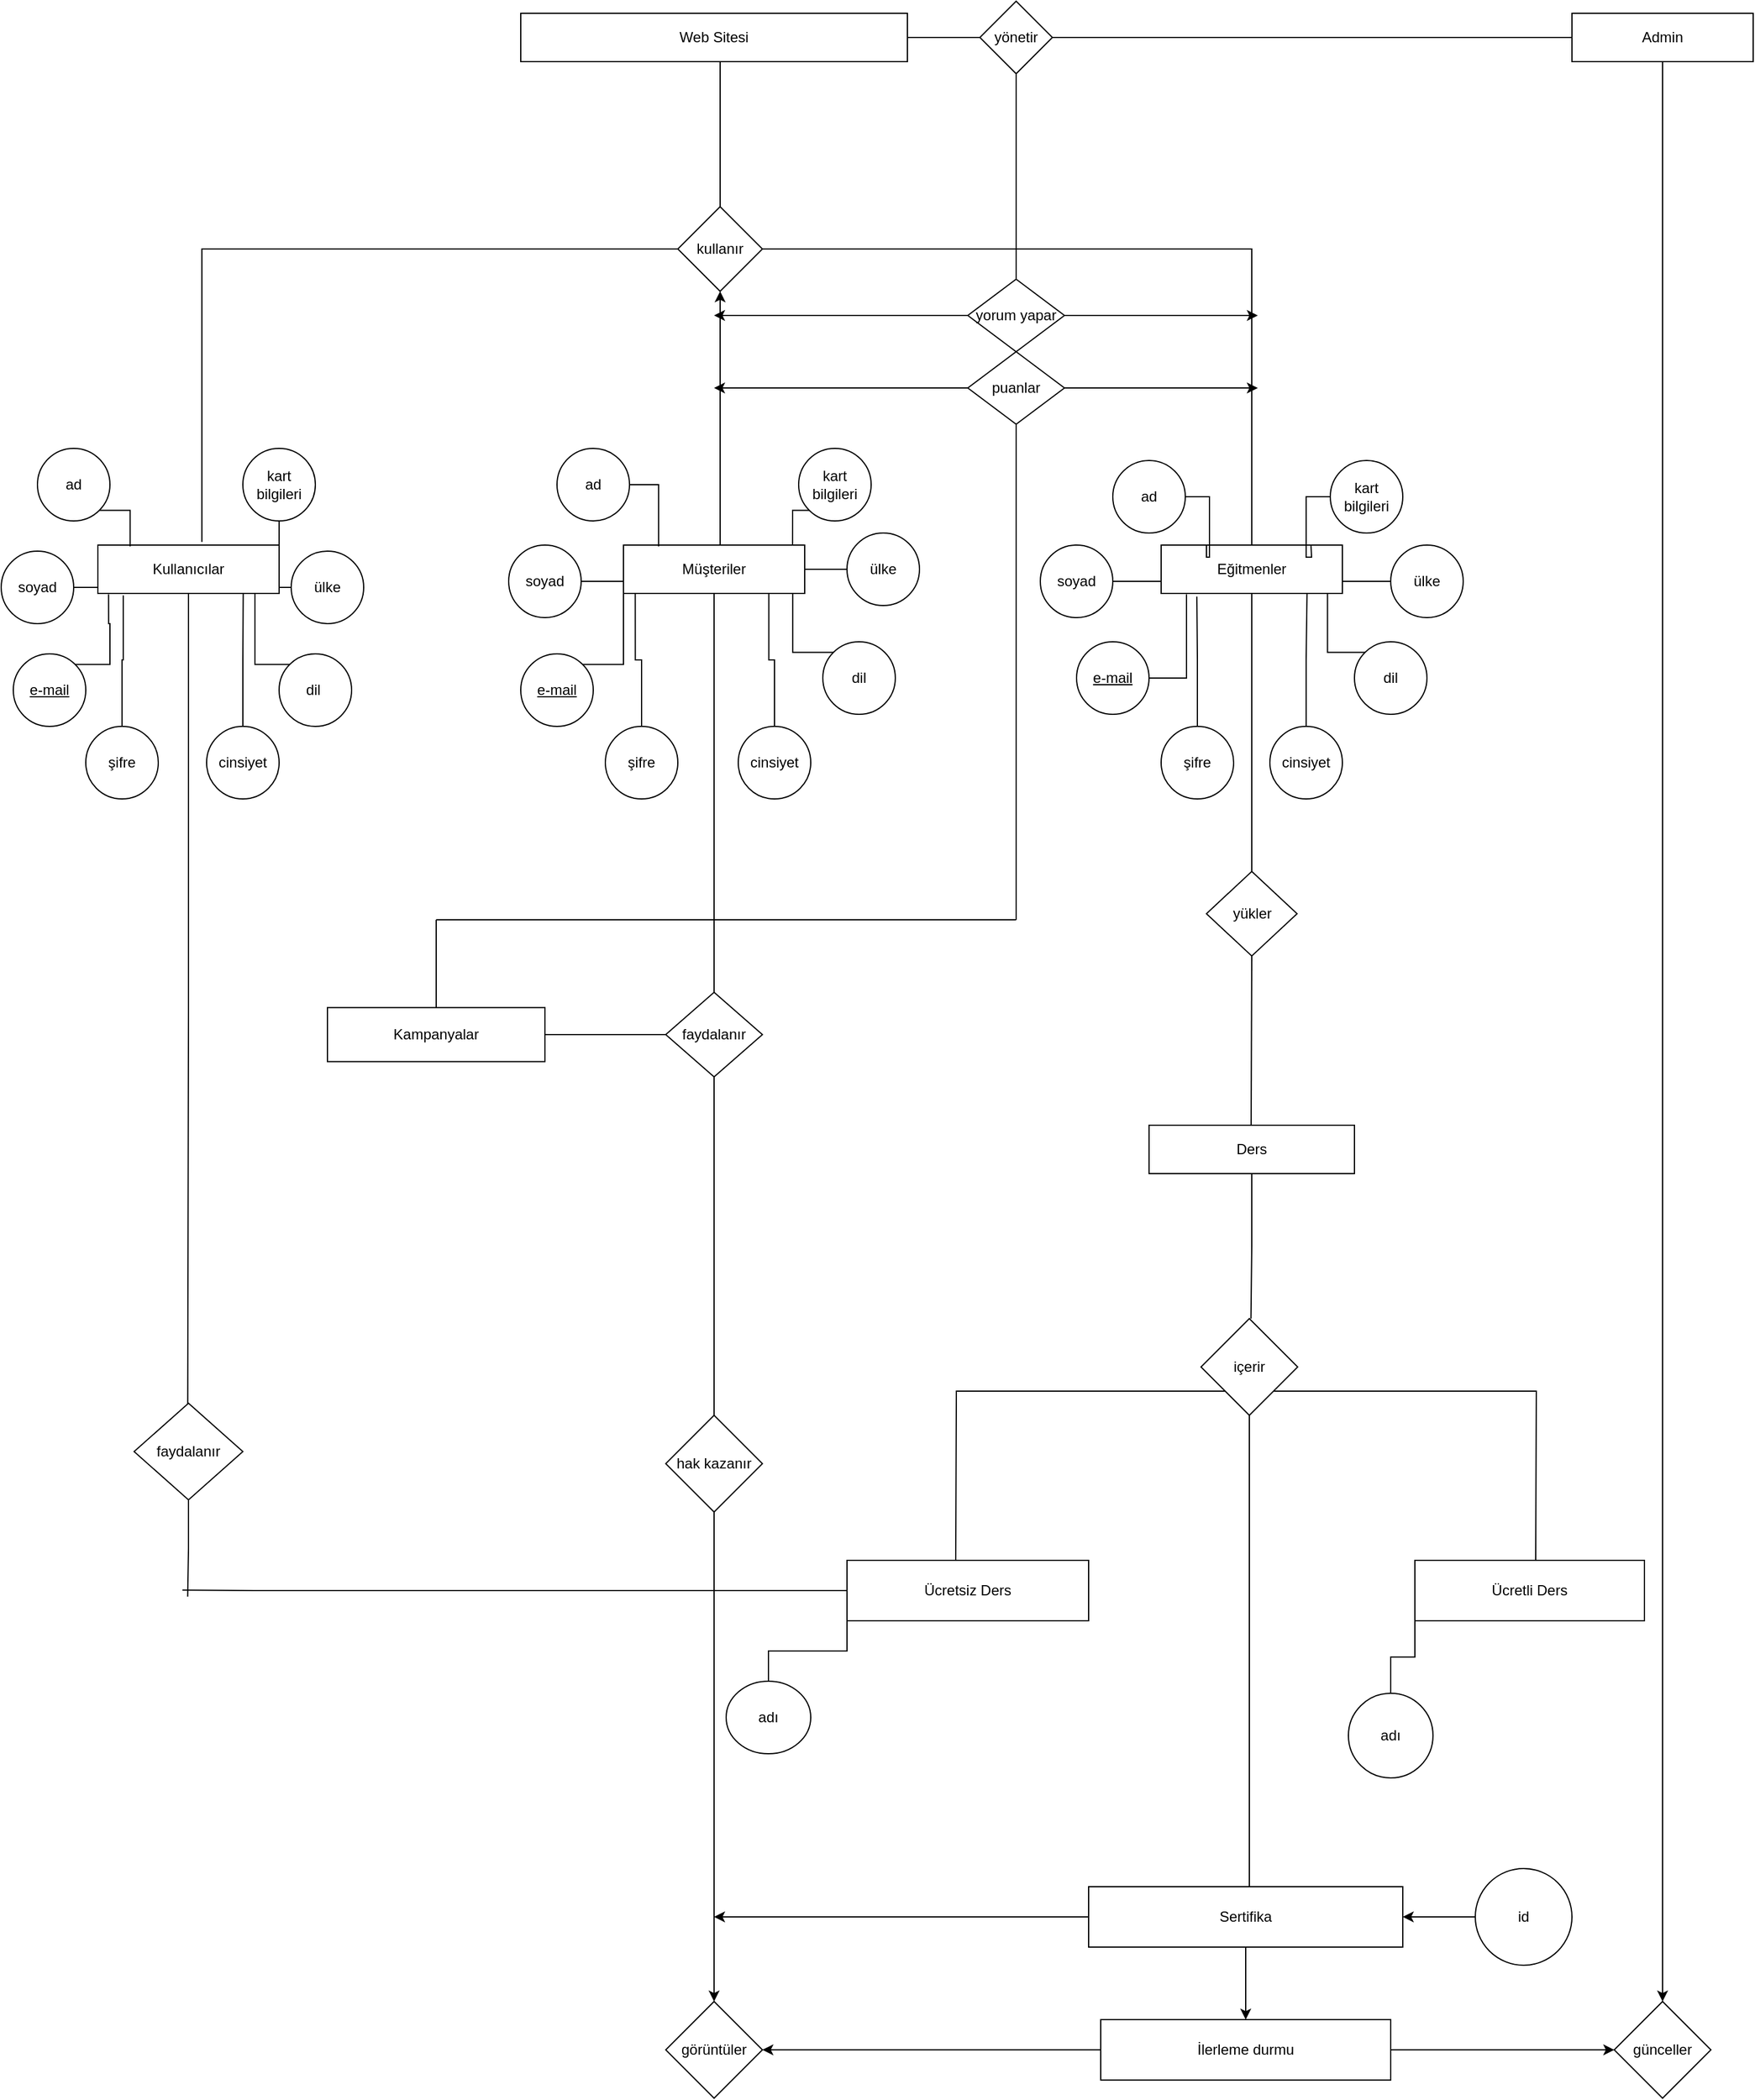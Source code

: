 <mxfile version="13.9.9" type="device"><diagram id="-FmPJ9ZBHd6yRmPPyR4k" name="Sayfa -1"><mxGraphModel dx="2048" dy="714" grid="1" gridSize="10" guides="1" tooltips="1" connect="1" arrows="1" fold="1" page="1" pageScale="1" pageWidth="827" pageHeight="1169" math="0" shadow="0"><root><mxCell id="0"/><mxCell id="1" parent="0"/><mxCell id="AMA7hRHwxTgWMhWLbvZP-1" value="Web Sitesi" style="rounded=0;whiteSpace=wrap;html=1;" parent="1" vertex="1"><mxGeometry x="-80" y="80" width="150" height="40" as="geometry"/></mxCell><mxCell id="AMA7hRHwxTgWMhWLbvZP-7" style="edgeStyle=orthogonalEdgeStyle;rounded=0;orthogonalLoop=1;jettySize=auto;html=1;entryX=0;entryY=0.5;entryDx=0;entryDy=0;endArrow=none;endFill=0;startArrow=none;" parent="1" source="AMA7hRHwxTgWMhWLbvZP-8" target="AMA7hRHwxTgWMhWLbvZP-3" edge="1"><mxGeometry relative="1" as="geometry"/></mxCell><mxCell id="AMA7hRHwxTgWMhWLbvZP-11" style="edgeStyle=orthogonalEdgeStyle;rounded=0;orthogonalLoop=1;jettySize=auto;html=1;exitX=0.5;exitY=1;exitDx=0;exitDy=0;entryX=0.5;entryY=0;entryDx=0;entryDy=0;endArrow=none;endFill=0;" parent="1" source="AMA7hRHwxTgWMhWLbvZP-2" target="AMA7hRHwxTgWMhWLbvZP-10" edge="1"><mxGeometry relative="1" as="geometry"><Array as="points"><mxPoint x="-35" y="120"/><mxPoint x="-35" y="240"/></Array></mxGeometry></mxCell><mxCell id="AMA7hRHwxTgWMhWLbvZP-2" value="Web Sitesi" style="rounded=0;whiteSpace=wrap;html=1;" parent="1" vertex="1"><mxGeometry x="-200" y="80" width="320" height="40" as="geometry"/></mxCell><mxCell id="9foGh9mRJdXLvg1VFtU8-38" style="edgeStyle=orthogonalEdgeStyle;rounded=0;orthogonalLoop=1;jettySize=auto;html=1;" edge="1" parent="1" source="AMA7hRHwxTgWMhWLbvZP-3" target="9foGh9mRJdXLvg1VFtU8-33"><mxGeometry relative="1" as="geometry"/></mxCell><mxCell id="AMA7hRHwxTgWMhWLbvZP-3" value="Admin" style="rounded=0;whiteSpace=wrap;html=1;" parent="1" vertex="1"><mxGeometry x="670" y="80" width="150" height="40" as="geometry"/></mxCell><mxCell id="Mz1BMYHeuE7ar7I1aegM-18" style="edgeStyle=orthogonalEdgeStyle;rounded=0;orthogonalLoop=1;jettySize=auto;html=1;exitX=0.5;exitY=1;exitDx=0;exitDy=0;endArrow=none;endFill=0;" parent="1" source="AMA7hRHwxTgWMhWLbvZP-4" edge="1"><mxGeometry relative="1" as="geometry"><mxPoint x="-475.667" y="1250" as="targetPoint"/></mxGeometry></mxCell><mxCell id="AMA7hRHwxTgWMhWLbvZP-4" value="Kullanıcılar" style="rounded=0;whiteSpace=wrap;html=1;" parent="1" vertex="1"><mxGeometry x="-550" y="520" width="150" height="40" as="geometry"/></mxCell><mxCell id="9foGh9mRJdXLvg1VFtU8-15" style="edgeStyle=orthogonalEdgeStyle;rounded=0;orthogonalLoop=1;jettySize=auto;html=1;entryX=0.5;entryY=1;entryDx=0;entryDy=0;" edge="1" parent="1" source="AMA7hRHwxTgWMhWLbvZP-5" target="AMA7hRHwxTgWMhWLbvZP-10"><mxGeometry relative="1" as="geometry"><mxPoint x="-40" y="320" as="targetPoint"/><Array as="points"><mxPoint x="-35" y="340"/><mxPoint x="-35" y="340"/></Array></mxGeometry></mxCell><mxCell id="AMA7hRHwxTgWMhWLbvZP-5" value="Müşteriler" style="rounded=0;whiteSpace=wrap;html=1;" parent="1" vertex="1"><mxGeometry x="-115" y="520" width="150" height="40" as="geometry"/></mxCell><mxCell id="AMA7hRHwxTgWMhWLbvZP-77" style="edgeStyle=orthogonalEdgeStyle;rounded=0;orthogonalLoop=1;jettySize=auto;html=1;exitX=0.5;exitY=1;exitDx=0;exitDy=0;entryX=0.5;entryY=0;entryDx=0;entryDy=0;endArrow=none;endFill=0;" parent="1" source="AMA7hRHwxTgWMhWLbvZP-6" target="AMA7hRHwxTgWMhWLbvZP-75" edge="1"><mxGeometry relative="1" as="geometry"/></mxCell><mxCell id="AMA7hRHwxTgWMhWLbvZP-6" value="Eğitmenler" style="rounded=0;whiteSpace=wrap;html=1;" parent="1" vertex="1"><mxGeometry x="330" y="520" width="150" height="40" as="geometry"/></mxCell><mxCell id="AMA7hRHwxTgWMhWLbvZP-13" style="edgeStyle=orthogonalEdgeStyle;rounded=0;orthogonalLoop=1;jettySize=auto;html=1;exitX=0;exitY=0.5;exitDx=0;exitDy=0;endArrow=none;endFill=0;entryX=0.574;entryY=-0.065;entryDx=0;entryDy=0;entryPerimeter=0;" parent="1" source="AMA7hRHwxTgWMhWLbvZP-10" target="AMA7hRHwxTgWMhWLbvZP-4" edge="1"><mxGeometry relative="1" as="geometry"><mxPoint x="-400" y="274.588" as="targetPoint"/></mxGeometry></mxCell><mxCell id="AMA7hRHwxTgWMhWLbvZP-14" style="edgeStyle=orthogonalEdgeStyle;rounded=0;orthogonalLoop=1;jettySize=auto;html=1;exitX=1;exitY=0.5;exitDx=0;exitDy=0;endArrow=none;endFill=0;entryX=0.5;entryY=0;entryDx=0;entryDy=0;" parent="1" source="AMA7hRHwxTgWMhWLbvZP-10" target="AMA7hRHwxTgWMhWLbvZP-6" edge="1"><mxGeometry relative="1" as="geometry"><mxPoint x="320" y="274.588" as="targetPoint"/></mxGeometry></mxCell><mxCell id="AMA7hRHwxTgWMhWLbvZP-10" value="kullanır" style="rhombus;whiteSpace=wrap;html=1;" parent="1" vertex="1"><mxGeometry x="-70" y="240" width="70" height="70" as="geometry"/></mxCell><mxCell id="hRAcn5rOrg0rx7Gjw9fW-7" style="edgeStyle=orthogonalEdgeStyle;rounded=0;orthogonalLoop=1;jettySize=auto;html=1;endArrow=none;endFill=0;" parent="1" source="AMA7hRHwxTgWMhWLbvZP-8" edge="1"><mxGeometry relative="1" as="geometry"><mxPoint x="210" y="830" as="targetPoint"/><Array as="points"><mxPoint x="210" y="790"/><mxPoint x="210" y="790"/></Array></mxGeometry></mxCell><mxCell id="AMA7hRHwxTgWMhWLbvZP-8" value="yönetir" style="rhombus;whiteSpace=wrap;html=1;" parent="1" vertex="1"><mxGeometry x="180" y="70" width="60" height="60" as="geometry"/></mxCell><mxCell id="AMA7hRHwxTgWMhWLbvZP-15" value="" style="edgeStyle=orthogonalEdgeStyle;rounded=0;orthogonalLoop=1;jettySize=auto;html=1;entryX=0;entryY=0.5;entryDx=0;entryDy=0;endArrow=none;endFill=0;" parent="1" source="AMA7hRHwxTgWMhWLbvZP-2" target="AMA7hRHwxTgWMhWLbvZP-8" edge="1"><mxGeometry relative="1" as="geometry"><mxPoint x="120" y="100" as="sourcePoint"/><mxPoint x="600" y="100" as="targetPoint"/></mxGeometry></mxCell><mxCell id="AMA7hRHwxTgWMhWLbvZP-25" style="edgeStyle=orthogonalEdgeStyle;rounded=0;orthogonalLoop=1;jettySize=auto;html=1;exitX=1;exitY=1;exitDx=0;exitDy=0;entryX=0.178;entryY=0.029;entryDx=0;entryDy=0;entryPerimeter=0;endArrow=none;endFill=0;" parent="1" source="AMA7hRHwxTgWMhWLbvZP-16" target="AMA7hRHwxTgWMhWLbvZP-4" edge="1"><mxGeometry relative="1" as="geometry"/></mxCell><mxCell id="AMA7hRHwxTgWMhWLbvZP-16" value="ad" style="ellipse;whiteSpace=wrap;html=1;aspect=fixed;" parent="1" vertex="1"><mxGeometry x="-600" y="440" width="60" height="60" as="geometry"/></mxCell><mxCell id="AMA7hRHwxTgWMhWLbvZP-26" style="edgeStyle=orthogonalEdgeStyle;rounded=0;orthogonalLoop=1;jettySize=auto;html=1;exitX=1;exitY=0.5;exitDx=0;exitDy=0;entryX=0;entryY=1;entryDx=0;entryDy=0;endArrow=none;endFill=0;" parent="1" source="AMA7hRHwxTgWMhWLbvZP-17" target="AMA7hRHwxTgWMhWLbvZP-4" edge="1"><mxGeometry relative="1" as="geometry"/></mxCell><mxCell id="AMA7hRHwxTgWMhWLbvZP-17" value="soyad" style="ellipse;whiteSpace=wrap;html=1;aspect=fixed;" parent="1" vertex="1"><mxGeometry x="-630" y="525" width="60" height="60" as="geometry"/></mxCell><mxCell id="AMA7hRHwxTgWMhWLbvZP-31" style="edgeStyle=orthogonalEdgeStyle;rounded=0;orthogonalLoop=1;jettySize=auto;html=1;exitX=0;exitY=0.5;exitDx=0;exitDy=0;entryX=1;entryY=0.75;entryDx=0;entryDy=0;endArrow=none;endFill=0;" parent="1" source="AMA7hRHwxTgWMhWLbvZP-18" target="AMA7hRHwxTgWMhWLbvZP-4" edge="1"><mxGeometry relative="1" as="geometry"/></mxCell><mxCell id="AMA7hRHwxTgWMhWLbvZP-18" value="ülke" style="ellipse;whiteSpace=wrap;html=1;aspect=fixed;" parent="1" vertex="1"><mxGeometry x="-390" y="525" width="60" height="60" as="geometry"/></mxCell><mxCell id="AMA7hRHwxTgWMhWLbvZP-27" style="edgeStyle=orthogonalEdgeStyle;rounded=0;orthogonalLoop=1;jettySize=auto;html=1;exitX=1;exitY=0;exitDx=0;exitDy=0;entryX=0.059;entryY=1.018;entryDx=0;entryDy=0;entryPerimeter=0;endArrow=none;endFill=0;" parent="1" source="AMA7hRHwxTgWMhWLbvZP-19" target="AMA7hRHwxTgWMhWLbvZP-4" edge="1"><mxGeometry relative="1" as="geometry"/></mxCell><mxCell id="AMA7hRHwxTgWMhWLbvZP-19" value="e-mail" style="ellipse;whiteSpace=wrap;html=1;aspect=fixed;fontStyle=4" parent="1" vertex="1"><mxGeometry x="-620" y="610" width="60" height="60" as="geometry"/></mxCell><mxCell id="AMA7hRHwxTgWMhWLbvZP-28" style="edgeStyle=orthogonalEdgeStyle;rounded=0;orthogonalLoop=1;jettySize=auto;html=1;exitX=0.5;exitY=0;exitDx=0;exitDy=0;entryX=0.14;entryY=1.041;entryDx=0;entryDy=0;entryPerimeter=0;endArrow=none;endFill=0;" parent="1" source="AMA7hRHwxTgWMhWLbvZP-20" target="AMA7hRHwxTgWMhWLbvZP-4" edge="1"><mxGeometry relative="1" as="geometry"/></mxCell><mxCell id="AMA7hRHwxTgWMhWLbvZP-20" value="şifre" style="ellipse;whiteSpace=wrap;html=1;aspect=fixed;" parent="1" vertex="1"><mxGeometry x="-560" y="670" width="60" height="60" as="geometry"/></mxCell><mxCell id="AMA7hRHwxTgWMhWLbvZP-29" style="edgeStyle=orthogonalEdgeStyle;rounded=0;orthogonalLoop=1;jettySize=auto;html=1;exitX=0.5;exitY=0;exitDx=0;exitDy=0;entryX=0.802;entryY=1;entryDx=0;entryDy=0;entryPerimeter=0;endArrow=none;endFill=0;" parent="1" source="AMA7hRHwxTgWMhWLbvZP-21" target="AMA7hRHwxTgWMhWLbvZP-4" edge="1"><mxGeometry relative="1" as="geometry"/></mxCell><mxCell id="AMA7hRHwxTgWMhWLbvZP-21" value="cinsiyet" style="ellipse;whiteSpace=wrap;html=1;aspect=fixed;" parent="1" vertex="1"><mxGeometry x="-460" y="670" width="60" height="60" as="geometry"/></mxCell><mxCell id="AMA7hRHwxTgWMhWLbvZP-32" style="edgeStyle=orthogonalEdgeStyle;rounded=0;orthogonalLoop=1;jettySize=auto;html=1;exitX=0.5;exitY=1;exitDx=0;exitDy=0;entryX=1;entryY=0;entryDx=0;entryDy=0;endArrow=none;endFill=0;" parent="1" source="AMA7hRHwxTgWMhWLbvZP-22" target="AMA7hRHwxTgWMhWLbvZP-4" edge="1"><mxGeometry relative="1" as="geometry"/></mxCell><mxCell id="AMA7hRHwxTgWMhWLbvZP-22" value="kart bilgileri" style="ellipse;whiteSpace=wrap;html=1;aspect=fixed;" parent="1" vertex="1"><mxGeometry x="-430" y="440" width="60" height="60" as="geometry"/></mxCell><mxCell id="AMA7hRHwxTgWMhWLbvZP-30" style="edgeStyle=orthogonalEdgeStyle;rounded=0;orthogonalLoop=1;jettySize=auto;html=1;exitX=0;exitY=0;exitDx=0;exitDy=0;endArrow=none;endFill=0;" parent="1" source="AMA7hRHwxTgWMhWLbvZP-23" edge="1"><mxGeometry relative="1" as="geometry"><mxPoint x="-420" y="560" as="targetPoint"/></mxGeometry></mxCell><mxCell id="AMA7hRHwxTgWMhWLbvZP-23" value="dil&amp;nbsp;" style="ellipse;whiteSpace=wrap;html=1;aspect=fixed;" parent="1" vertex="1"><mxGeometry x="-400" y="610" width="60" height="60" as="geometry"/></mxCell><mxCell id="AMA7hRHwxTgWMhWLbvZP-74" style="edgeStyle=orthogonalEdgeStyle;rounded=0;orthogonalLoop=1;jettySize=auto;html=1;exitX=1;exitY=0.5;exitDx=0;exitDy=0;endArrow=none;endFill=0;entryX=0.25;entryY=0;entryDx=0;entryDy=0;" parent="1" source="AMA7hRHwxTgWMhWLbvZP-33" target="AMA7hRHwxTgWMhWLbvZP-6" edge="1"><mxGeometry relative="1" as="geometry"><mxPoint x="370" y="510" as="targetPoint"/></mxGeometry></mxCell><mxCell id="AMA7hRHwxTgWMhWLbvZP-33" value="ad" style="ellipse;whiteSpace=wrap;html=1;aspect=fixed;" parent="1" vertex="1"><mxGeometry x="290" y="450" width="60" height="60" as="geometry"/></mxCell><mxCell id="AMA7hRHwxTgWMhWLbvZP-64" style="edgeStyle=orthogonalEdgeStyle;rounded=0;orthogonalLoop=1;jettySize=auto;html=1;exitX=1;exitY=0.5;exitDx=0;exitDy=0;entryX=0.14;entryY=1.018;entryDx=0;entryDy=0;entryPerimeter=0;endArrow=none;endFill=0;" parent="1" source="AMA7hRHwxTgWMhWLbvZP-34" target="AMA7hRHwxTgWMhWLbvZP-6" edge="1"><mxGeometry relative="1" as="geometry"/></mxCell><mxCell id="AMA7hRHwxTgWMhWLbvZP-34" value="&lt;u&gt;e-mail&lt;/u&gt;" style="ellipse;whiteSpace=wrap;html=1;aspect=fixed;" parent="1" vertex="1"><mxGeometry x="260" y="600" width="60" height="60" as="geometry"/></mxCell><mxCell id="AMA7hRHwxTgWMhWLbvZP-53" style="edgeStyle=orthogonalEdgeStyle;rounded=0;orthogonalLoop=1;jettySize=auto;html=1;exitX=1;exitY=0.5;exitDx=0;exitDy=0;entryX=0;entryY=0.75;entryDx=0;entryDy=0;endArrow=none;endFill=0;" parent="1" source="AMA7hRHwxTgWMhWLbvZP-35" target="AMA7hRHwxTgWMhWLbvZP-5" edge="1"><mxGeometry relative="1" as="geometry"/></mxCell><mxCell id="AMA7hRHwxTgWMhWLbvZP-35" value="soyad" style="ellipse;whiteSpace=wrap;html=1;aspect=fixed;" parent="1" vertex="1"><mxGeometry x="-210" y="520" width="60" height="60" as="geometry"/></mxCell><mxCell id="AMA7hRHwxTgWMhWLbvZP-54" style="edgeStyle=orthogonalEdgeStyle;rounded=0;orthogonalLoop=1;jettySize=auto;html=1;exitX=1;exitY=0;exitDx=0;exitDy=0;entryX=0;entryY=1;entryDx=0;entryDy=0;endArrow=none;endFill=0;" parent="1" source="AMA7hRHwxTgWMhWLbvZP-36" target="AMA7hRHwxTgWMhWLbvZP-5" edge="1"><mxGeometry relative="1" as="geometry"/></mxCell><mxCell id="AMA7hRHwxTgWMhWLbvZP-36" value="&lt;u&gt;e-mail&lt;/u&gt;" style="ellipse;whiteSpace=wrap;html=1;aspect=fixed;" parent="1" vertex="1"><mxGeometry x="-200" y="610" width="60" height="60" as="geometry"/></mxCell><mxCell id="AMA7hRHwxTgWMhWLbvZP-59" style="edgeStyle=orthogonalEdgeStyle;rounded=0;orthogonalLoop=1;jettySize=auto;html=1;exitX=0;exitY=0.5;exitDx=0;exitDy=0;entryX=1;entryY=0.5;entryDx=0;entryDy=0;endArrow=none;endFill=0;" parent="1" source="AMA7hRHwxTgWMhWLbvZP-37" target="AMA7hRHwxTgWMhWLbvZP-5" edge="1"><mxGeometry relative="1" as="geometry"/></mxCell><mxCell id="AMA7hRHwxTgWMhWLbvZP-37" value="ülke" style="ellipse;whiteSpace=wrap;html=1;aspect=fixed;" parent="1" vertex="1"><mxGeometry x="70" y="510" width="60" height="60" as="geometry"/></mxCell><mxCell id="AMA7hRHwxTgWMhWLbvZP-58" style="edgeStyle=orthogonalEdgeStyle;rounded=0;orthogonalLoop=1;jettySize=auto;html=1;exitX=0;exitY=0;exitDx=0;exitDy=0;entryX=0.934;entryY=0.994;entryDx=0;entryDy=0;entryPerimeter=0;endArrow=none;endFill=0;" parent="1" source="AMA7hRHwxTgWMhWLbvZP-38" target="AMA7hRHwxTgWMhWLbvZP-5" edge="1"><mxGeometry relative="1" as="geometry"/></mxCell><mxCell id="AMA7hRHwxTgWMhWLbvZP-38" value="dil" style="ellipse;whiteSpace=wrap;html=1;aspect=fixed;" parent="1" vertex="1"><mxGeometry x="50" y="600" width="60" height="60" as="geometry"/></mxCell><mxCell id="AMA7hRHwxTgWMhWLbvZP-57" style="edgeStyle=orthogonalEdgeStyle;rounded=0;orthogonalLoop=1;jettySize=auto;html=1;exitX=0.5;exitY=0;exitDx=0;exitDy=0;entryX=0.802;entryY=1;entryDx=0;entryDy=0;entryPerimeter=0;endArrow=none;endFill=0;" parent="1" source="AMA7hRHwxTgWMhWLbvZP-39" target="AMA7hRHwxTgWMhWLbvZP-5" edge="1"><mxGeometry relative="1" as="geometry"/></mxCell><mxCell id="AMA7hRHwxTgWMhWLbvZP-39" value="cinsiyet" style="ellipse;whiteSpace=wrap;html=1;aspect=fixed;" parent="1" vertex="1"><mxGeometry x="-20" y="670" width="60" height="60" as="geometry"/></mxCell><mxCell id="AMA7hRHwxTgWMhWLbvZP-55" style="edgeStyle=orthogonalEdgeStyle;rounded=0;orthogonalLoop=1;jettySize=auto;html=1;exitX=0.5;exitY=0;exitDx=0;exitDy=0;entryX=0.065;entryY=1;entryDx=0;entryDy=0;entryPerimeter=0;endArrow=none;endFill=0;" parent="1" source="AMA7hRHwxTgWMhWLbvZP-40" target="AMA7hRHwxTgWMhWLbvZP-5" edge="1"><mxGeometry relative="1" as="geometry"/></mxCell><mxCell id="AMA7hRHwxTgWMhWLbvZP-40" value="şifre" style="ellipse;whiteSpace=wrap;html=1;aspect=fixed;" parent="1" vertex="1"><mxGeometry x="-130" y="670" width="60" height="60" as="geometry"/></mxCell><mxCell id="AMA7hRHwxTgWMhWLbvZP-63" style="edgeStyle=orthogonalEdgeStyle;rounded=0;orthogonalLoop=1;jettySize=auto;html=1;exitX=1;exitY=0.5;exitDx=0;exitDy=0;entryX=0;entryY=0.75;entryDx=0;entryDy=0;endArrow=none;endFill=0;" parent="1" source="AMA7hRHwxTgWMhWLbvZP-41" target="AMA7hRHwxTgWMhWLbvZP-6" edge="1"><mxGeometry relative="1" as="geometry"/></mxCell><mxCell id="AMA7hRHwxTgWMhWLbvZP-41" value="soyad" style="ellipse;whiteSpace=wrap;html=1;aspect=fixed;" parent="1" vertex="1"><mxGeometry x="230" y="520" width="60" height="60" as="geometry"/></mxCell><mxCell id="AMA7hRHwxTgWMhWLbvZP-52" style="edgeStyle=orthogonalEdgeStyle;rounded=0;orthogonalLoop=1;jettySize=auto;html=1;exitX=1;exitY=0.5;exitDx=0;exitDy=0;entryX=0.194;entryY=0.029;entryDx=0;entryDy=0;entryPerimeter=0;endArrow=none;endFill=0;" parent="1" source="AMA7hRHwxTgWMhWLbvZP-42" target="AMA7hRHwxTgWMhWLbvZP-5" edge="1"><mxGeometry relative="1" as="geometry"/></mxCell><mxCell id="AMA7hRHwxTgWMhWLbvZP-42" value="ad" style="ellipse;whiteSpace=wrap;html=1;aspect=fixed;" parent="1" vertex="1"><mxGeometry x="-170" y="440" width="60" height="60" as="geometry"/></mxCell><mxCell id="AMA7hRHwxTgWMhWLbvZP-61" style="edgeStyle=orthogonalEdgeStyle;rounded=0;orthogonalLoop=1;jettySize=auto;html=1;exitX=0;exitY=1;exitDx=0;exitDy=0;entryX=0.933;entryY=0;entryDx=0;entryDy=0;entryPerimeter=0;endArrow=none;endFill=0;" parent="1" source="AMA7hRHwxTgWMhWLbvZP-43" target="AMA7hRHwxTgWMhWLbvZP-5" edge="1"><mxGeometry relative="1" as="geometry"/></mxCell><mxCell id="AMA7hRHwxTgWMhWLbvZP-43" value="kart bilgileri" style="ellipse;whiteSpace=wrap;html=1;aspect=fixed;" parent="1" vertex="1"><mxGeometry x="30" y="440" width="60" height="60" as="geometry"/></mxCell><mxCell id="AMA7hRHwxTgWMhWLbvZP-68" style="edgeStyle=orthogonalEdgeStyle;rounded=0;orthogonalLoop=1;jettySize=auto;html=1;exitX=0;exitY=0.5;exitDx=0;exitDy=0;entryX=1;entryY=0.75;entryDx=0;entryDy=0;endArrow=none;endFill=0;" parent="1" source="AMA7hRHwxTgWMhWLbvZP-45" target="AMA7hRHwxTgWMhWLbvZP-6" edge="1"><mxGeometry relative="1" as="geometry"/></mxCell><mxCell id="AMA7hRHwxTgWMhWLbvZP-45" value="ülke" style="ellipse;whiteSpace=wrap;html=1;aspect=fixed;" parent="1" vertex="1"><mxGeometry x="520" y="520" width="60" height="60" as="geometry"/></mxCell><mxCell id="AMA7hRHwxTgWMhWLbvZP-67" style="edgeStyle=orthogonalEdgeStyle;rounded=0;orthogonalLoop=1;jettySize=auto;html=1;exitX=0;exitY=0.5;exitDx=0;exitDy=0;endArrow=none;endFill=0;" parent="1" source="AMA7hRHwxTgWMhWLbvZP-46" edge="1"><mxGeometry relative="1" as="geometry"><mxPoint x="454" y="520" as="targetPoint"/></mxGeometry></mxCell><mxCell id="AMA7hRHwxTgWMhWLbvZP-46" value="kart bilgileri" style="ellipse;whiteSpace=wrap;html=1;aspect=fixed;" parent="1" vertex="1"><mxGeometry x="470" y="450" width="60" height="60" as="geometry"/></mxCell><mxCell id="AMA7hRHwxTgWMhWLbvZP-69" style="edgeStyle=orthogonalEdgeStyle;rounded=0;orthogonalLoop=1;jettySize=auto;html=1;exitX=0;exitY=0;exitDx=0;exitDy=0;entryX=0.918;entryY=0.994;entryDx=0;entryDy=0;entryPerimeter=0;endArrow=none;endFill=0;" parent="1" source="AMA7hRHwxTgWMhWLbvZP-47" target="AMA7hRHwxTgWMhWLbvZP-6" edge="1"><mxGeometry relative="1" as="geometry"/></mxCell><mxCell id="AMA7hRHwxTgWMhWLbvZP-47" value="dil" style="ellipse;whiteSpace=wrap;html=1;aspect=fixed;" parent="1" vertex="1"><mxGeometry x="490" y="600" width="60" height="60" as="geometry"/></mxCell><mxCell id="AMA7hRHwxTgWMhWLbvZP-66" style="edgeStyle=orthogonalEdgeStyle;rounded=0;orthogonalLoop=1;jettySize=auto;html=1;exitX=0.5;exitY=0;exitDx=0;exitDy=0;entryX=0.805;entryY=0.994;entryDx=0;entryDy=0;entryPerimeter=0;endArrow=none;endFill=0;" parent="1" source="AMA7hRHwxTgWMhWLbvZP-48" target="AMA7hRHwxTgWMhWLbvZP-6" edge="1"><mxGeometry relative="1" as="geometry"/></mxCell><mxCell id="AMA7hRHwxTgWMhWLbvZP-48" value="cinsiyet" style="ellipse;whiteSpace=wrap;html=1;aspect=fixed;" parent="1" vertex="1"><mxGeometry x="420" y="670" width="60" height="60" as="geometry"/></mxCell><mxCell id="AMA7hRHwxTgWMhWLbvZP-65" style="edgeStyle=orthogonalEdgeStyle;rounded=0;orthogonalLoop=1;jettySize=auto;html=1;exitX=0.5;exitY=0;exitDx=0;exitDy=0;entryX=0.197;entryY=1.065;entryDx=0;entryDy=0;entryPerimeter=0;endArrow=none;endFill=0;" parent="1" source="AMA7hRHwxTgWMhWLbvZP-49" target="AMA7hRHwxTgWMhWLbvZP-6" edge="1"><mxGeometry relative="1" as="geometry"/></mxCell><mxCell id="AMA7hRHwxTgWMhWLbvZP-49" value="şifre" style="ellipse;whiteSpace=wrap;html=1;aspect=fixed;" parent="1" vertex="1"><mxGeometry x="330" y="670" width="60" height="60" as="geometry"/></mxCell><mxCell id="AMA7hRHwxTgWMhWLbvZP-78" style="edgeStyle=orthogonalEdgeStyle;rounded=0;orthogonalLoop=1;jettySize=auto;html=1;exitX=0.5;exitY=1;exitDx=0;exitDy=0;endArrow=none;endFill=0;" parent="1" source="AMA7hRHwxTgWMhWLbvZP-75" edge="1"><mxGeometry relative="1" as="geometry"><mxPoint x="404.471" y="1000" as="targetPoint"/></mxGeometry></mxCell><mxCell id="AMA7hRHwxTgWMhWLbvZP-75" value="yükler" style="rhombus;whiteSpace=wrap;html=1;" parent="1" vertex="1"><mxGeometry x="367.5" y="790" width="75" height="70" as="geometry"/></mxCell><mxCell id="Mz1BMYHeuE7ar7I1aegM-12" style="edgeStyle=orthogonalEdgeStyle;rounded=0;orthogonalLoop=1;jettySize=auto;html=1;exitX=0.5;exitY=1;exitDx=0;exitDy=0;endArrow=none;endFill=0;" parent="1" source="AMA7hRHwxTgWMhWLbvZP-79" edge="1"><mxGeometry relative="1" as="geometry"><mxPoint x="404.333" y="1160" as="targetPoint"/></mxGeometry></mxCell><mxCell id="AMA7hRHwxTgWMhWLbvZP-79" value="Ders" style="rounded=0;whiteSpace=wrap;html=1;" parent="1" vertex="1"><mxGeometry x="320" y="1000" width="170" height="40" as="geometry"/></mxCell><mxCell id="hRAcn5rOrg0rx7Gjw9fW-5" style="edgeStyle=orthogonalEdgeStyle;rounded=0;orthogonalLoop=1;jettySize=auto;html=1;exitX=0;exitY=0.5;exitDx=0;exitDy=0;endArrow=none;endFill=0;" parent="1" source="hRAcn5rOrg0rx7Gjw9fW-3" target="hRAcn5rOrg0rx7Gjw9fW-6" edge="1"><mxGeometry relative="1" as="geometry"><mxPoint x="-330" y="924.667" as="targetPoint"/></mxGeometry></mxCell><mxCell id="9foGh9mRJdXLvg1VFtU8-6" style="edgeStyle=orthogonalEdgeStyle;rounded=0;orthogonalLoop=1;jettySize=auto;html=1;exitX=0.5;exitY=1;exitDx=0;exitDy=0;entryX=0.625;entryY=0.125;entryDx=0;entryDy=0;entryPerimeter=0;" edge="1" parent="1" source="hRAcn5rOrg0rx7Gjw9fW-3" target="9foGh9mRJdXLvg1VFtU8-5"><mxGeometry relative="1" as="geometry"><Array as="points"><mxPoint x="-40" y="1250"/></Array></mxGeometry></mxCell><mxCell id="hRAcn5rOrg0rx7Gjw9fW-3" value="faydalanır" style="rhombus;whiteSpace=wrap;html=1;" parent="1" vertex="1"><mxGeometry x="-80" y="890" width="80" height="70" as="geometry"/></mxCell><mxCell id="hRAcn5rOrg0rx7Gjw9fW-4" value="" style="edgeStyle=orthogonalEdgeStyle;rounded=0;orthogonalLoop=1;jettySize=auto;html=1;endArrow=none;endFill=0;" parent="1" source="AMA7hRHwxTgWMhWLbvZP-5" target="hRAcn5rOrg0rx7Gjw9fW-3" edge="1"><mxGeometry relative="1" as="geometry"><mxPoint x="-40" y="1000.0" as="targetPoint"/><mxPoint x="-40" y="560" as="sourcePoint"/></mxGeometry></mxCell><mxCell id="Mz1BMYHeuE7ar7I1aegM-1" style="edgeStyle=orthogonalEdgeStyle;rounded=0;orthogonalLoop=1;jettySize=auto;html=1;exitX=0.5;exitY=0;exitDx=0;exitDy=0;endArrow=none;endFill=0;" parent="1" source="hRAcn5rOrg0rx7Gjw9fW-6" edge="1"><mxGeometry relative="1" as="geometry"><mxPoint x="-270" y="830" as="targetPoint"/></mxGeometry></mxCell><mxCell id="hRAcn5rOrg0rx7Gjw9fW-6" value="Kampanyalar" style="rounded=0;whiteSpace=wrap;html=1;" parent="1" vertex="1"><mxGeometry x="-360" y="902.67" width="180" height="44.67" as="geometry"/></mxCell><mxCell id="Mz1BMYHeuE7ar7I1aegM-2" value="" style="endArrow=none;html=1;rounded=0;edgeStyle=orthogonalEdgeStyle;endFill=0;" parent="1" edge="1"><mxGeometry relative="1" as="geometry"><mxPoint x="-270" y="830" as="sourcePoint"/><mxPoint x="210" y="830" as="targetPoint"/></mxGeometry></mxCell><mxCell id="Mz1BMYHeuE7ar7I1aegM-14" style="edgeStyle=orthogonalEdgeStyle;rounded=0;orthogonalLoop=1;jettySize=auto;html=1;exitX=0;exitY=1;exitDx=0;exitDy=0;endArrow=none;endFill=0;" parent="1" source="Mz1BMYHeuE7ar7I1aegM-13" edge="1"><mxGeometry relative="1" as="geometry"><mxPoint x="160" y="1360" as="targetPoint"/></mxGeometry></mxCell><mxCell id="Mz1BMYHeuE7ar7I1aegM-16" style="edgeStyle=orthogonalEdgeStyle;rounded=0;orthogonalLoop=1;jettySize=auto;html=1;exitX=1;exitY=1;exitDx=0;exitDy=0;endArrow=none;endFill=0;" parent="1" source="Mz1BMYHeuE7ar7I1aegM-13" edge="1"><mxGeometry relative="1" as="geometry"><mxPoint x="640" y="1360" as="targetPoint"/></mxGeometry></mxCell><mxCell id="Mz1BMYHeuE7ar7I1aegM-27" style="edgeStyle=orthogonalEdgeStyle;rounded=0;orthogonalLoop=1;jettySize=auto;html=1;exitX=0.5;exitY=1;exitDx=0;exitDy=0;endArrow=none;endFill=0;" parent="1" source="Mz1BMYHeuE7ar7I1aegM-13" edge="1"><mxGeometry relative="1" as="geometry"><mxPoint x="403" y="1640" as="targetPoint"/></mxGeometry></mxCell><mxCell id="Mz1BMYHeuE7ar7I1aegM-13" value="içerir" style="rhombus;whiteSpace=wrap;html=1;" parent="1" vertex="1"><mxGeometry x="363" y="1160" width="80" height="80" as="geometry"/></mxCell><mxCell id="Mz1BMYHeuE7ar7I1aegM-20" style="edgeStyle=orthogonalEdgeStyle;rounded=0;orthogonalLoop=1;jettySize=auto;html=1;exitX=0;exitY=0.5;exitDx=0;exitDy=0;endArrow=none;endFill=0;" parent="1" source="Mz1BMYHeuE7ar7I1aegM-15" edge="1"><mxGeometry relative="1" as="geometry"><mxPoint x="-480" y="1384.667" as="targetPoint"/><Array as="points"><mxPoint x="-420" y="1385"/><mxPoint x="-420" y="1385"/></Array></mxGeometry></mxCell><mxCell id="Mz1BMYHeuE7ar7I1aegM-26" style="edgeStyle=orthogonalEdgeStyle;rounded=0;orthogonalLoop=1;jettySize=auto;html=1;exitX=0;exitY=1;exitDx=0;exitDy=0;entryX=0.5;entryY=0;entryDx=0;entryDy=0;endArrow=none;endFill=0;" parent="1" source="Mz1BMYHeuE7ar7I1aegM-15" target="Mz1BMYHeuE7ar7I1aegM-22" edge="1"><mxGeometry relative="1" as="geometry"/></mxCell><mxCell id="Mz1BMYHeuE7ar7I1aegM-15" value="Ücretsiz Ders" style="rounded=0;whiteSpace=wrap;html=1;" parent="1" vertex="1"><mxGeometry x="70" y="1360" width="200" height="50" as="geometry"/></mxCell><mxCell id="Mz1BMYHeuE7ar7I1aegM-25" style="edgeStyle=orthogonalEdgeStyle;rounded=0;orthogonalLoop=1;jettySize=auto;html=1;exitX=0;exitY=1;exitDx=0;exitDy=0;entryX=0.5;entryY=0;entryDx=0;entryDy=0;endArrow=none;endFill=0;" parent="1" source="Mz1BMYHeuE7ar7I1aegM-17" target="Mz1BMYHeuE7ar7I1aegM-24" edge="1"><mxGeometry relative="1" as="geometry"/></mxCell><mxCell id="Mz1BMYHeuE7ar7I1aegM-17" value="Ücretli Ders" style="rounded=0;whiteSpace=wrap;html=1;" parent="1" vertex="1"><mxGeometry x="540" y="1360" width="190" height="50" as="geometry"/></mxCell><mxCell id="Mz1BMYHeuE7ar7I1aegM-21" style="edgeStyle=orthogonalEdgeStyle;rounded=0;orthogonalLoop=1;jettySize=auto;html=1;exitX=0.5;exitY=1;exitDx=0;exitDy=0;endArrow=none;endFill=0;" parent="1" source="Mz1BMYHeuE7ar7I1aegM-19" edge="1"><mxGeometry relative="1" as="geometry"><mxPoint x="-475.667" y="1390" as="targetPoint"/></mxGeometry></mxCell><mxCell id="Mz1BMYHeuE7ar7I1aegM-19" value="faydalanır" style="rhombus;whiteSpace=wrap;html=1;" parent="1" vertex="1"><mxGeometry x="-520" y="1230" width="90" height="80" as="geometry"/></mxCell><mxCell id="Mz1BMYHeuE7ar7I1aegM-22" value="adı" style="ellipse;whiteSpace=wrap;html=1;" parent="1" vertex="1"><mxGeometry x="-30" y="1460" width="70" height="60" as="geometry"/></mxCell><mxCell id="Mz1BMYHeuE7ar7I1aegM-24" value="adı" style="ellipse;whiteSpace=wrap;html=1;aspect=fixed;" parent="1" vertex="1"><mxGeometry x="485" y="1470" width="70" height="70" as="geometry"/></mxCell><mxCell id="9foGh9mRJdXLvg1VFtU8-8" style="edgeStyle=orthogonalEdgeStyle;rounded=0;orthogonalLoop=1;jettySize=auto;html=1;" edge="1" parent="1" source="Mz1BMYHeuE7ar7I1aegM-28"><mxGeometry relative="1" as="geometry"><mxPoint x="-40" y="1655" as="targetPoint"/></mxGeometry></mxCell><mxCell id="9foGh9mRJdXLvg1VFtU8-41" style="edgeStyle=orthogonalEdgeStyle;rounded=0;orthogonalLoop=1;jettySize=auto;html=1;entryX=0.5;entryY=0;entryDx=0;entryDy=0;" edge="1" parent="1" source="Mz1BMYHeuE7ar7I1aegM-28" target="9foGh9mRJdXLvg1VFtU8-30"><mxGeometry relative="1" as="geometry"/></mxCell><mxCell id="Mz1BMYHeuE7ar7I1aegM-28" value="Sertifika" style="rounded=0;whiteSpace=wrap;html=1;" parent="1" vertex="1"><mxGeometry x="270" y="1630" width="260" height="50" as="geometry"/></mxCell><mxCell id="9foGh9mRJdXLvg1VFtU8-35" style="edgeStyle=orthogonalEdgeStyle;rounded=0;orthogonalLoop=1;jettySize=auto;html=1;" edge="1" parent="1" source="9foGh9mRJdXLvg1VFtU8-5" target="9foGh9mRJdXLvg1VFtU8-32"><mxGeometry relative="1" as="geometry"/></mxCell><mxCell id="9foGh9mRJdXLvg1VFtU8-5" value="hak kazanır" style="rhombus;whiteSpace=wrap;html=1;" vertex="1" parent="1"><mxGeometry x="-80" y="1240" width="80" height="80" as="geometry"/></mxCell><mxCell id="9foGh9mRJdXLvg1VFtU8-13" style="edgeStyle=orthogonalEdgeStyle;rounded=0;orthogonalLoop=1;jettySize=auto;html=1;exitX=1;exitY=0.5;exitDx=0;exitDy=0;" edge="1" parent="1" source="9foGh9mRJdXLvg1VFtU8-11"><mxGeometry relative="1" as="geometry"><mxPoint x="410" y="390" as="targetPoint"/><Array as="points"><mxPoint x="410" y="390"/></Array></mxGeometry></mxCell><mxCell id="9foGh9mRJdXLvg1VFtU8-20" style="edgeStyle=orthogonalEdgeStyle;rounded=0;orthogonalLoop=1;jettySize=auto;html=1;" edge="1" parent="1" source="9foGh9mRJdXLvg1VFtU8-11"><mxGeometry relative="1" as="geometry"><mxPoint x="-40" y="390" as="targetPoint"/></mxGeometry></mxCell><mxCell id="9foGh9mRJdXLvg1VFtU8-11" value="puanlar" style="rhombus;whiteSpace=wrap;html=1;" vertex="1" parent="1"><mxGeometry x="170" y="360" width="80" height="60" as="geometry"/></mxCell><mxCell id="9foGh9mRJdXLvg1VFtU8-19" style="edgeStyle=orthogonalEdgeStyle;rounded=0;orthogonalLoop=1;jettySize=auto;html=1;" edge="1" parent="1" source="9foGh9mRJdXLvg1VFtU8-17"><mxGeometry relative="1" as="geometry"><mxPoint x="410" y="330" as="targetPoint"/><Array as="points"><mxPoint x="410" y="330"/></Array></mxGeometry></mxCell><mxCell id="9foGh9mRJdXLvg1VFtU8-21" style="edgeStyle=orthogonalEdgeStyle;rounded=0;orthogonalLoop=1;jettySize=auto;html=1;" edge="1" parent="1" source="9foGh9mRJdXLvg1VFtU8-17"><mxGeometry relative="1" as="geometry"><mxPoint x="-40" y="330" as="targetPoint"/></mxGeometry></mxCell><mxCell id="9foGh9mRJdXLvg1VFtU8-17" value="yorum yapar" style="rhombus;whiteSpace=wrap;html=1;" vertex="1" parent="1"><mxGeometry x="170" y="300" width="80" height="60" as="geometry"/></mxCell><mxCell id="9foGh9mRJdXLvg1VFtU8-27" value="" style="edgeStyle=orthogonalEdgeStyle;rounded=0;orthogonalLoop=1;jettySize=auto;html=1;" edge="1" parent="1" source="9foGh9mRJdXLvg1VFtU8-26" target="Mz1BMYHeuE7ar7I1aegM-28"><mxGeometry relative="1" as="geometry"/></mxCell><mxCell id="9foGh9mRJdXLvg1VFtU8-26" value="id" style="ellipse;whiteSpace=wrap;html=1;aspect=fixed;" vertex="1" parent="1"><mxGeometry x="590" y="1615" width="80" height="80" as="geometry"/></mxCell><mxCell id="9foGh9mRJdXLvg1VFtU8-36" style="edgeStyle=orthogonalEdgeStyle;rounded=0;orthogonalLoop=1;jettySize=auto;html=1;" edge="1" parent="1" source="9foGh9mRJdXLvg1VFtU8-30" target="9foGh9mRJdXLvg1VFtU8-32"><mxGeometry relative="1" as="geometry"/></mxCell><mxCell id="9foGh9mRJdXLvg1VFtU8-30" value="İlerleme durmu" style="rounded=0;whiteSpace=wrap;html=1;" vertex="1" parent="1"><mxGeometry x="280" y="1740" width="240" height="50" as="geometry"/></mxCell><mxCell id="9foGh9mRJdXLvg1VFtU8-32" value="görüntüler" style="rhombus;whiteSpace=wrap;html=1;" vertex="1" parent="1"><mxGeometry x="-80" y="1725" width="80" height="80" as="geometry"/></mxCell><mxCell id="9foGh9mRJdXLvg1VFtU8-33" value="günceller" style="rhombus;whiteSpace=wrap;html=1;" vertex="1" parent="1"><mxGeometry x="705" y="1725" width="80" height="80" as="geometry"/></mxCell><mxCell id="9foGh9mRJdXLvg1VFtU8-42" style="edgeStyle=orthogonalEdgeStyle;rounded=0;orthogonalLoop=1;jettySize=auto;html=1;" edge="1" parent="1" source="9foGh9mRJdXLvg1VFtU8-30" target="9foGh9mRJdXLvg1VFtU8-33"><mxGeometry relative="1" as="geometry"><mxPoint x="750" y="1765" as="targetPoint"/><mxPoint x="520.0" y="1765" as="sourcePoint"/></mxGeometry></mxCell></root></mxGraphModel></diagram></mxfile>